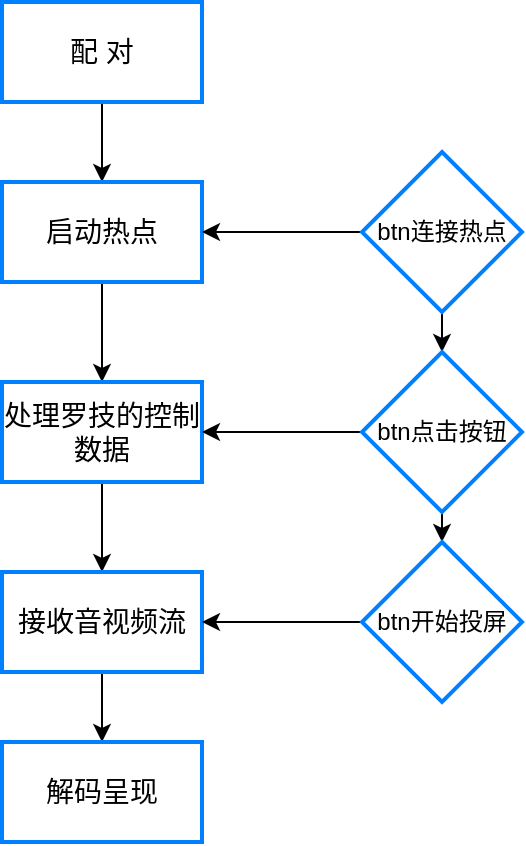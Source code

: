 <mxfile version="15.0.6" type="github">
  <diagram id="rf_1BklyxOsrzf6bHOPQ" name="Page-1">
    <mxGraphModel dx="1422" dy="804" grid="1" gridSize="10" guides="1" tooltips="1" connect="1" arrows="1" fold="1" page="1" pageScale="1" pageWidth="827" pageHeight="1169" math="0" shadow="0">
      <root>
        <mxCell id="0" />
        <mxCell id="1" parent="0" />
        <mxCell id="FNQd-CyJStNkkXQy5PLT-6" style="edgeStyle=orthogonalEdgeStyle;rounded=0;orthogonalLoop=1;jettySize=auto;html=1;entryX=0.5;entryY=0;entryDx=0;entryDy=0;" edge="1" parent="1" source="FNQd-CyJStNkkXQy5PLT-1" target="FNQd-CyJStNkkXQy5PLT-3">
          <mxGeometry relative="1" as="geometry" />
        </mxCell>
        <mxCell id="FNQd-CyJStNkkXQy5PLT-1" value="&lt;font style=&quot;font-size: 14px&quot;&gt;配 对&lt;/font&gt;" style="rounded=0;whiteSpace=wrap;html=1;strokeColor=#007FFF;strokeWidth=2;" vertex="1" parent="1">
          <mxGeometry x="200" y="70" width="100" height="50" as="geometry" />
        </mxCell>
        <mxCell id="FNQd-CyJStNkkXQy5PLT-16" style="edgeStyle=orthogonalEdgeStyle;rounded=0;orthogonalLoop=1;jettySize=auto;html=1;exitX=0.5;exitY=1;exitDx=0;exitDy=0;entryX=0.5;entryY=0;entryDx=0;entryDy=0;" edge="1" parent="1" source="FNQd-CyJStNkkXQy5PLT-3" target="FNQd-CyJStNkkXQy5PLT-4">
          <mxGeometry relative="1" as="geometry" />
        </mxCell>
        <mxCell id="FNQd-CyJStNkkXQy5PLT-3" value="&lt;font style=&quot;font-size: 14px&quot;&gt;启动热点&lt;/font&gt;" style="rounded=0;whiteSpace=wrap;html=1;strokeColor=#007FFF;strokeWidth=2;" vertex="1" parent="1">
          <mxGeometry x="200" y="160" width="100" height="50" as="geometry" />
        </mxCell>
        <mxCell id="FNQd-CyJStNkkXQy5PLT-17" style="edgeStyle=orthogonalEdgeStyle;rounded=0;orthogonalLoop=1;jettySize=auto;html=1;exitX=0.5;exitY=1;exitDx=0;exitDy=0;entryX=0.5;entryY=0;entryDx=0;entryDy=0;" edge="1" parent="1" source="FNQd-CyJStNkkXQy5PLT-4" target="FNQd-CyJStNkkXQy5PLT-9">
          <mxGeometry relative="1" as="geometry" />
        </mxCell>
        <mxCell id="FNQd-CyJStNkkXQy5PLT-4" value="&lt;font style=&quot;font-size: 14px&quot;&gt;处理罗技的控制数据&lt;/font&gt;" style="whiteSpace=wrap;html=1;rounded=0;strokeColor=#007FFF;strokeWidth=2;" vertex="1" parent="1">
          <mxGeometry x="200" y="260" width="100" height="50" as="geometry" />
        </mxCell>
        <mxCell id="FNQd-CyJStNkkXQy5PLT-22" style="edgeStyle=orthogonalEdgeStyle;rounded=0;orthogonalLoop=1;jettySize=auto;html=1;exitX=0.5;exitY=1;exitDx=0;exitDy=0;entryX=0.5;entryY=0;entryDx=0;entryDy=0;" edge="1" parent="1" source="FNQd-CyJStNkkXQy5PLT-9" target="FNQd-CyJStNkkXQy5PLT-10">
          <mxGeometry relative="1" as="geometry" />
        </mxCell>
        <mxCell id="FNQd-CyJStNkkXQy5PLT-9" value="&lt;font style=&quot;font-size: 14px&quot;&gt;接收音视频流&lt;br&gt;&lt;/font&gt;" style="rounded=0;whiteSpace=wrap;html=1;strokeColor=#007FFF;strokeWidth=2;" vertex="1" parent="1">
          <mxGeometry x="200" y="355" width="100" height="50" as="geometry" />
        </mxCell>
        <mxCell id="FNQd-CyJStNkkXQy5PLT-10" value="&lt;font style=&quot;font-size: 14px&quot;&gt;解码呈现&lt;br&gt;&lt;/font&gt;" style="rounded=0;whiteSpace=wrap;html=1;strokeColor=#007FFF;strokeWidth=2;" vertex="1" parent="1">
          <mxGeometry x="200" y="440" width="100" height="50" as="geometry" />
        </mxCell>
        <mxCell id="FNQd-CyJStNkkXQy5PLT-14" style="edgeStyle=orthogonalEdgeStyle;rounded=0;orthogonalLoop=1;jettySize=auto;html=1;" edge="1" parent="1" source="FNQd-CyJStNkkXQy5PLT-12" target="FNQd-CyJStNkkXQy5PLT-3">
          <mxGeometry relative="1" as="geometry" />
        </mxCell>
        <mxCell id="FNQd-CyJStNkkXQy5PLT-26" style="edgeStyle=orthogonalEdgeStyle;rounded=0;orthogonalLoop=1;jettySize=auto;html=1;exitX=0.5;exitY=1;exitDx=0;exitDy=0;entryX=0.5;entryY=0;entryDx=0;entryDy=0;" edge="1" parent="1" source="FNQd-CyJStNkkXQy5PLT-12" target="FNQd-CyJStNkkXQy5PLT-13">
          <mxGeometry relative="1" as="geometry" />
        </mxCell>
        <mxCell id="FNQd-CyJStNkkXQy5PLT-12" value="btn连接热点" style="rhombus;whiteSpace=wrap;html=1;strokeColor=#007FFF;strokeWidth=2;" vertex="1" parent="1">
          <mxGeometry x="380" y="145" width="80" height="80" as="geometry" />
        </mxCell>
        <mxCell id="FNQd-CyJStNkkXQy5PLT-15" style="edgeStyle=orthogonalEdgeStyle;rounded=0;orthogonalLoop=1;jettySize=auto;html=1;exitX=0;exitY=0.5;exitDx=0;exitDy=0;" edge="1" parent="1" source="FNQd-CyJStNkkXQy5PLT-13" target="FNQd-CyJStNkkXQy5PLT-4">
          <mxGeometry relative="1" as="geometry" />
        </mxCell>
        <mxCell id="FNQd-CyJStNkkXQy5PLT-27" style="edgeStyle=orthogonalEdgeStyle;rounded=0;orthogonalLoop=1;jettySize=auto;html=1;exitX=0.5;exitY=1;exitDx=0;exitDy=0;entryX=0.5;entryY=0;entryDx=0;entryDy=0;" edge="1" parent="1" source="FNQd-CyJStNkkXQy5PLT-13" target="FNQd-CyJStNkkXQy5PLT-23">
          <mxGeometry relative="1" as="geometry" />
        </mxCell>
        <mxCell id="FNQd-CyJStNkkXQy5PLT-13" value="btn点击按钮" style="rhombus;whiteSpace=wrap;html=1;strokeColor=#007FFF;strokeWidth=2;" vertex="1" parent="1">
          <mxGeometry x="380" y="245" width="80" height="80" as="geometry" />
        </mxCell>
        <mxCell id="FNQd-CyJStNkkXQy5PLT-25" style="edgeStyle=orthogonalEdgeStyle;rounded=0;orthogonalLoop=1;jettySize=auto;html=1;exitX=0;exitY=0.5;exitDx=0;exitDy=0;entryX=1;entryY=0.5;entryDx=0;entryDy=0;" edge="1" parent="1" source="FNQd-CyJStNkkXQy5PLT-23" target="FNQd-CyJStNkkXQy5PLT-9">
          <mxGeometry relative="1" as="geometry" />
        </mxCell>
        <mxCell id="FNQd-CyJStNkkXQy5PLT-23" value="btn开始投屏" style="rhombus;whiteSpace=wrap;html=1;strokeColor=#007FFF;strokeWidth=2;" vertex="1" parent="1">
          <mxGeometry x="380" y="340" width="80" height="80" as="geometry" />
        </mxCell>
      </root>
    </mxGraphModel>
  </diagram>
</mxfile>
